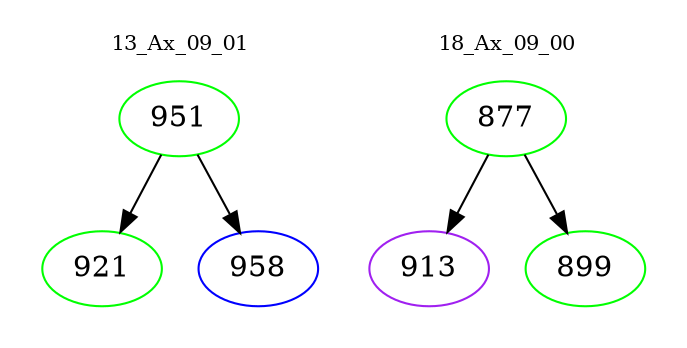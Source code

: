digraph{
subgraph cluster_0 {
color = white
label = "13_Ax_09_01";
fontsize=10;
T0_951 [label="951", color="green"]
T0_951 -> T0_921 [color="black"]
T0_921 [label="921", color="green"]
T0_951 -> T0_958 [color="black"]
T0_958 [label="958", color="blue"]
}
subgraph cluster_1 {
color = white
label = "18_Ax_09_00";
fontsize=10;
T1_877 [label="877", color="green"]
T1_877 -> T1_913 [color="black"]
T1_913 [label="913", color="purple"]
T1_877 -> T1_899 [color="black"]
T1_899 [label="899", color="green"]
}
}
